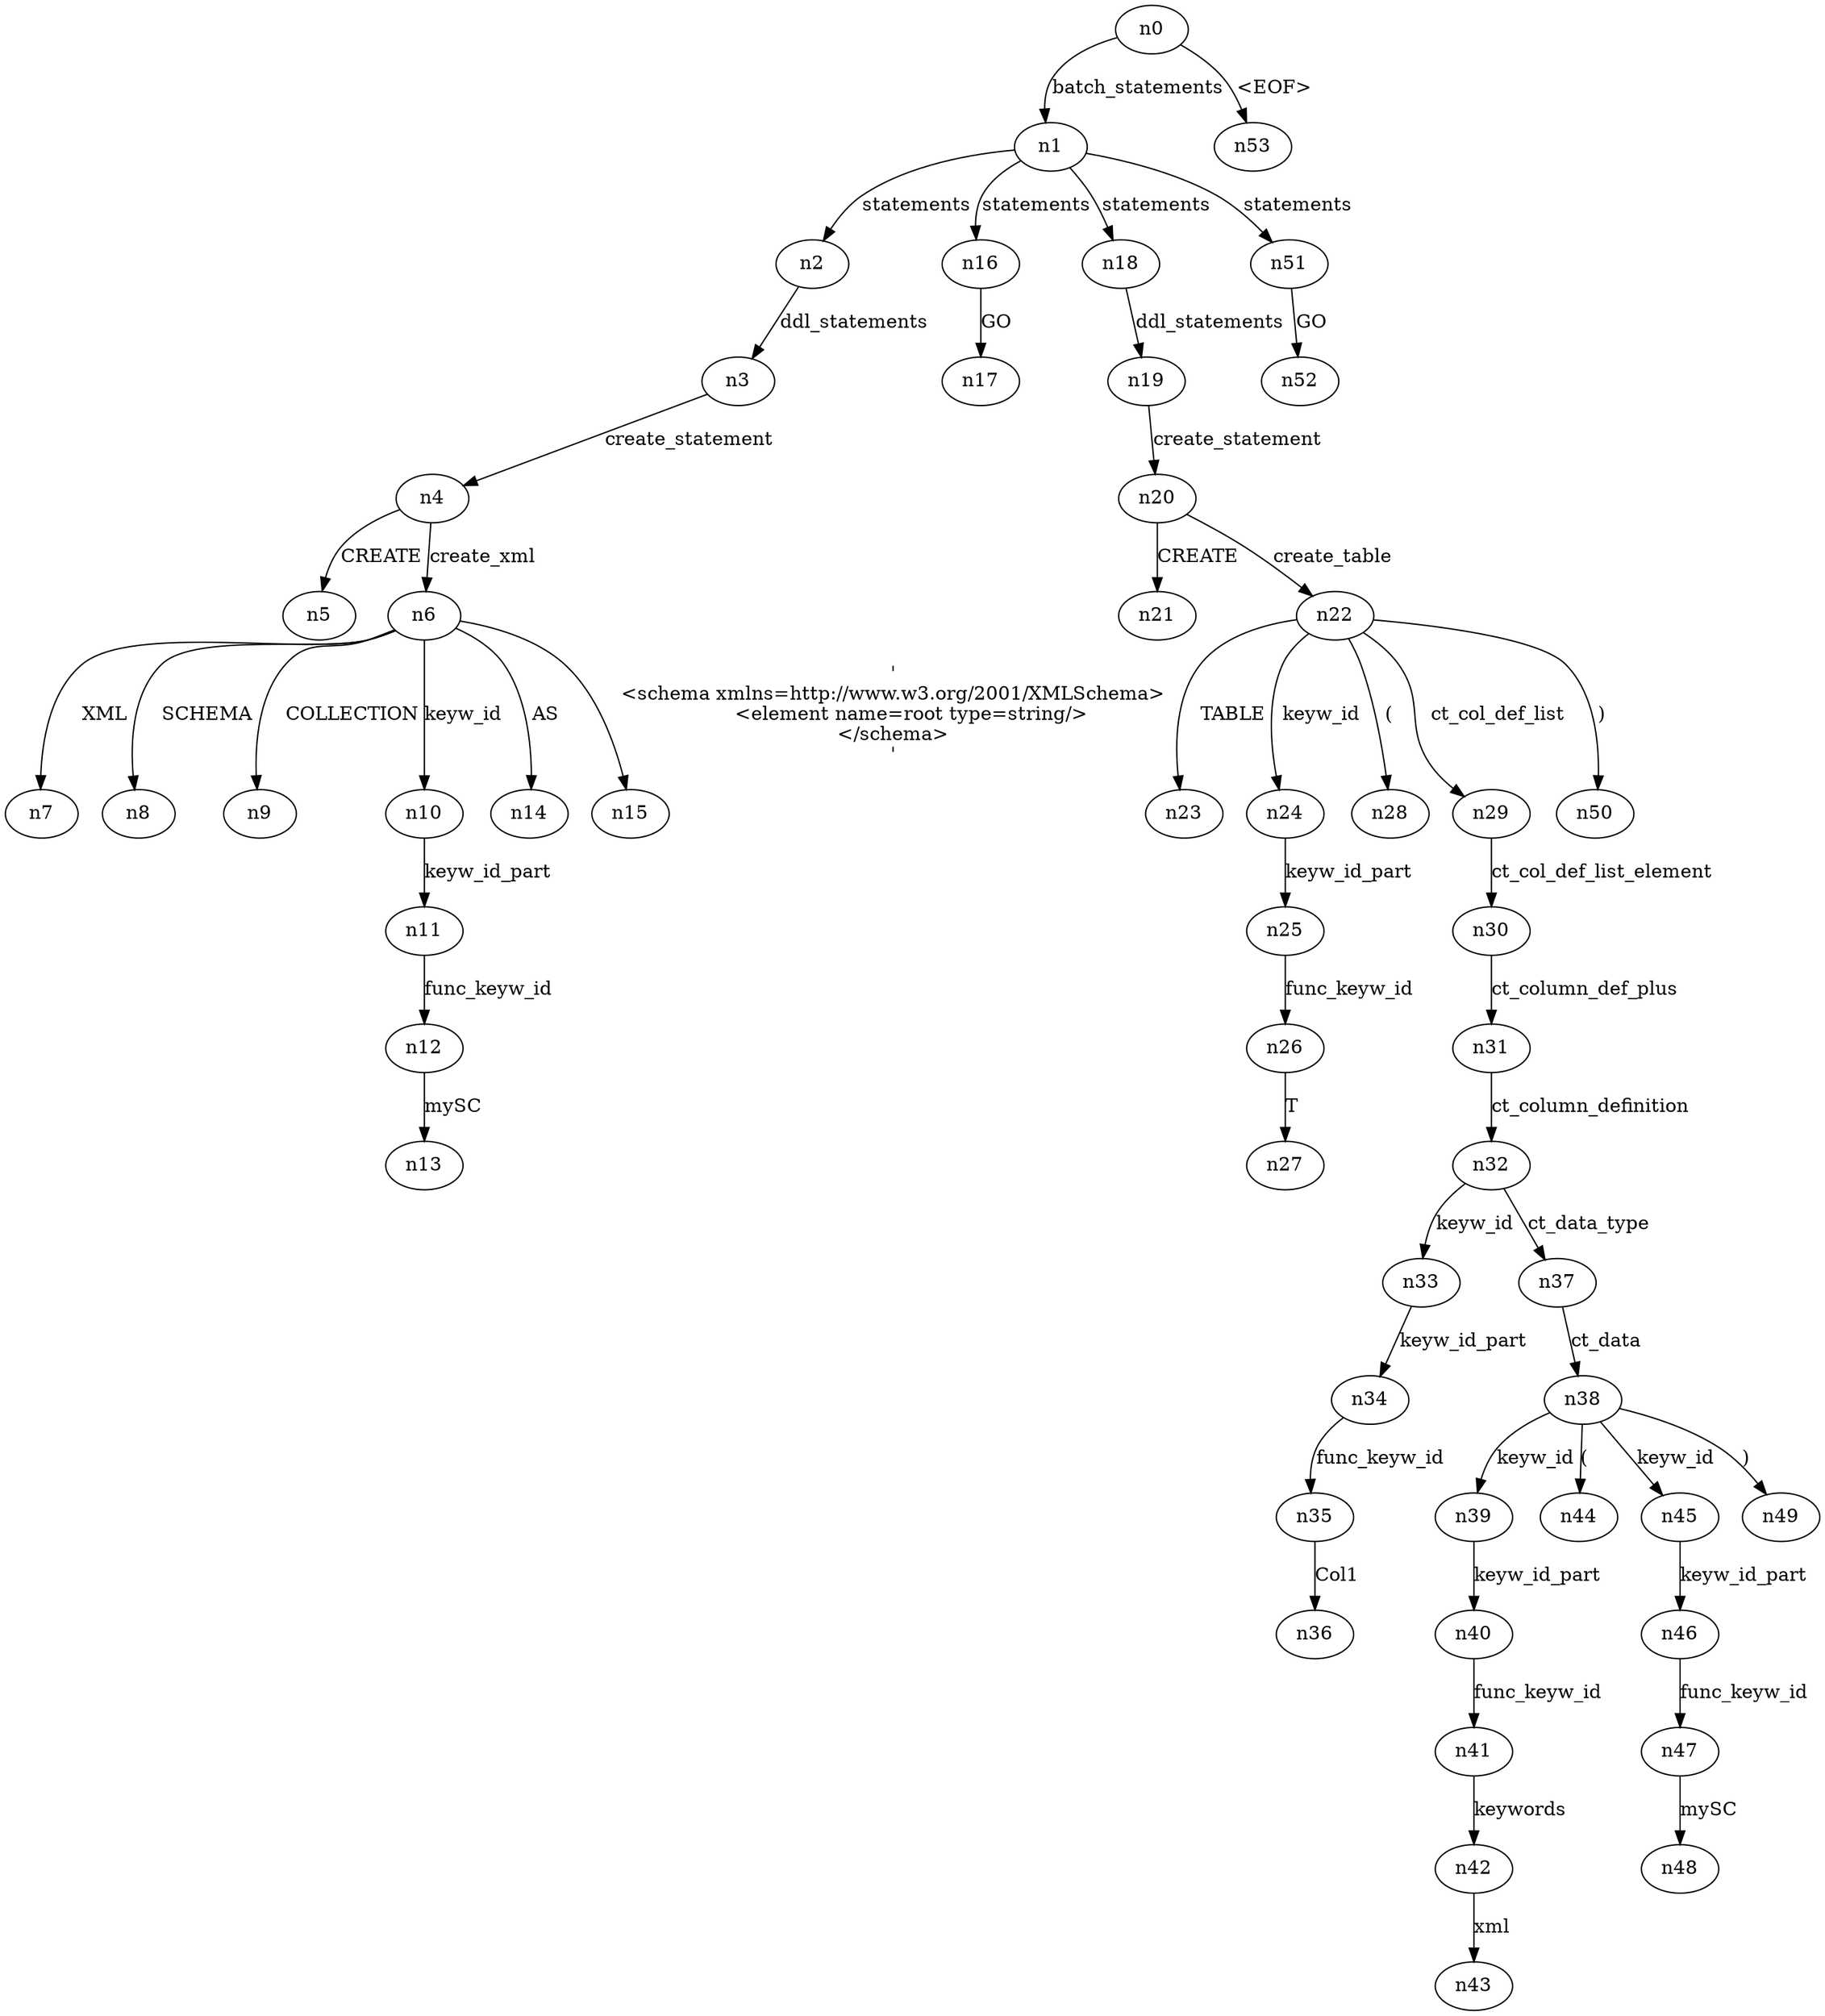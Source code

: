 digraph ParseTree {
  n0 -> n1 [label="batch_statements"];
  n1 -> n2 [label="statements"];
  n2 -> n3 [label="ddl_statements"];
  n3 -> n4 [label="create_statement"];
  n4 -> n5 [label="CREATE"];
  n4 -> n6 [label="create_xml"];
  n6 -> n7 [label="XML"];
  n6 -> n8 [label="SCHEMA"];
  n6 -> n9 [label="COLLECTION"];
  n6 -> n10 [label="keyw_id"];
  n10 -> n11 [label="keyw_id_part"];
  n11 -> n12 [label="func_keyw_id"];
  n12 -> n13 [label="mySC"];
  n6 -> n14 [label="AS"];
  n6 -> n15 [label="'
<schema xmlns=http://www.w3.org/2001/XMLSchema>
      <element name=root type=string/>
</schema>
'"];
  n1 -> n16 [label="statements"];
  n16 -> n17 [label="GO"];
  n1 -> n18 [label="statements"];
  n18 -> n19 [label="ddl_statements"];
  n19 -> n20 [label="create_statement"];
  n20 -> n21 [label="CREATE"];
  n20 -> n22 [label="create_table"];
  n22 -> n23 [label="TABLE"];
  n22 -> n24 [label="keyw_id"];
  n24 -> n25 [label="keyw_id_part"];
  n25 -> n26 [label="func_keyw_id"];
  n26 -> n27 [label="T"];
  n22 -> n28 [label="("];
  n22 -> n29 [label="ct_col_def_list"];
  n29 -> n30 [label="ct_col_def_list_element"];
  n30 -> n31 [label="ct_column_def_plus"];
  n31 -> n32 [label="ct_column_definition"];
  n32 -> n33 [label="keyw_id"];
  n33 -> n34 [label="keyw_id_part"];
  n34 -> n35 [label="func_keyw_id"];
  n35 -> n36 [label="Col1"];
  n32 -> n37 [label="ct_data_type"];
  n37 -> n38 [label="ct_data"];
  n38 -> n39 [label="keyw_id"];
  n39 -> n40 [label="keyw_id_part"];
  n40 -> n41 [label="func_keyw_id"];
  n41 -> n42 [label="keywords"];
  n42 -> n43 [label="xml"];
  n38 -> n44 [label="("];
  n38 -> n45 [label="keyw_id"];
  n45 -> n46 [label="keyw_id_part"];
  n46 -> n47 [label="func_keyw_id"];
  n47 -> n48 [label="mySC"];
  n38 -> n49 [label=")"];
  n22 -> n50 [label=")"];
  n1 -> n51 [label="statements"];
  n51 -> n52 [label="GO"];
  n0 -> n53 [label="<EOF>"];
}